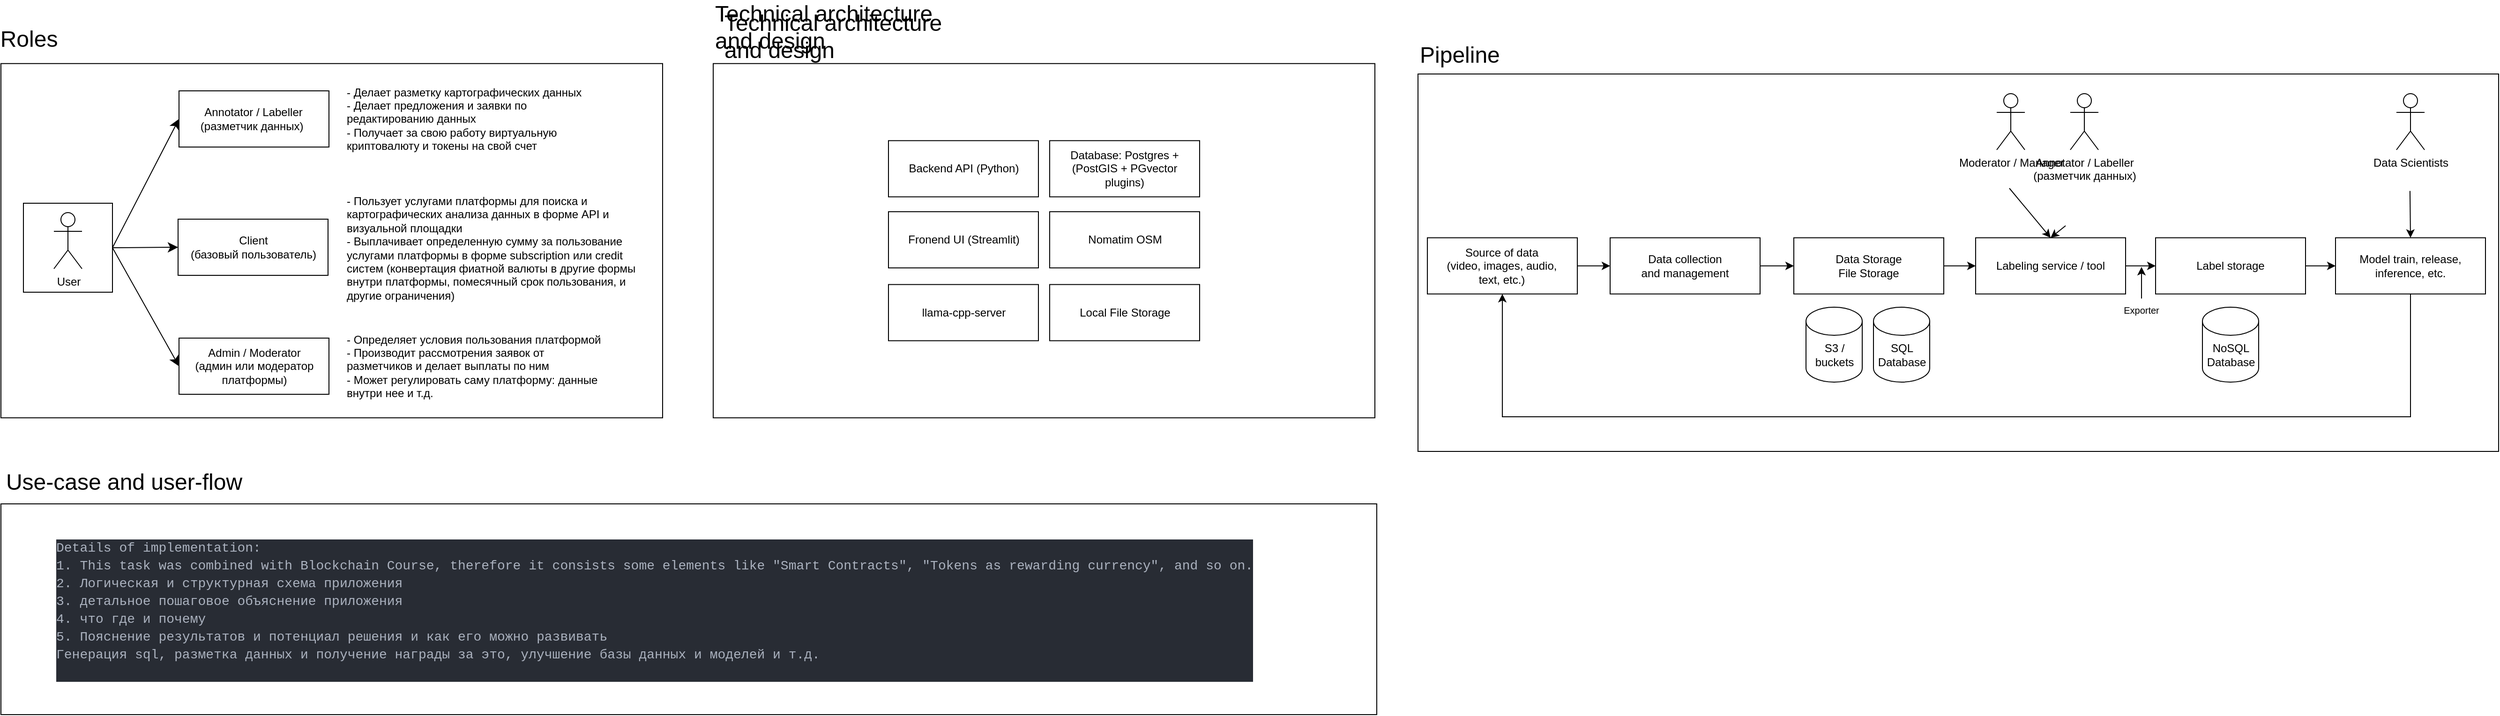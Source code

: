 <mxfile version="26.0.14">
  <diagram name="Страница — 1" id="zLqfHkKrL2y-IwMJ8A5e">
    <mxGraphModel dx="2087" dy="1268" grid="0" gridSize="10" guides="1" tooltips="1" connect="1" arrows="1" fold="1" page="0" pageScale="1" pageWidth="827" pageHeight="1169" math="0" shadow="0">
      <root>
        <mxCell id="0" />
        <mxCell id="1" parent="0" />
        <mxCell id="xgkGRnmD0GBrkPqOjQ8u-25" value="" style="rounded=0;whiteSpace=wrap;html=1;" parent="1" vertex="1">
          <mxGeometry x="-232" y="-142.13" width="706" height="378.25" as="geometry" />
        </mxCell>
        <mxCell id="xgkGRnmD0GBrkPqOjQ8u-1" value="" style="rounded=0;whiteSpace=wrap;html=1;" parent="1" vertex="1">
          <mxGeometry x="-208" y="7" width="95" height="95" as="geometry" />
        </mxCell>
        <mxCell id="xgkGRnmD0GBrkPqOjQ8u-2" value="Roles" style="text;strokeColor=none;fillColor=none;html=1;align=center;verticalAlign=middle;whiteSpace=wrap;rounded=0;fontSize=24;" parent="1" vertex="1">
          <mxGeometry x="-232" y="-183" width="60" height="30" as="geometry" />
        </mxCell>
        <mxCell id="xgkGRnmD0GBrkPqOjQ8u-4" value="User" style="shape=umlActor;verticalLabelPosition=bottom;verticalAlign=top;html=1;outlineConnect=0;" parent="1" vertex="1">
          <mxGeometry x="-175.5" y="17" width="30" height="60" as="geometry" />
        </mxCell>
        <mxCell id="xgkGRnmD0GBrkPqOjQ8u-8" value="" style="endArrow=classic;html=1;rounded=0;fontSize=12;startSize=8;endSize=8;curved=1;exitX=1;exitY=0.5;exitDx=0;exitDy=0;entryX=0;entryY=0.5;entryDx=0;entryDy=0;" parent="1" source="xgkGRnmD0GBrkPqOjQ8u-1" target="xgkGRnmD0GBrkPqOjQ8u-9" edge="1">
          <mxGeometry width="50" height="50" relative="1" as="geometry">
            <mxPoint x="33" y="-44" as="sourcePoint" />
            <mxPoint x="-46" y="-12" as="targetPoint" />
          </mxGeometry>
        </mxCell>
        <mxCell id="xgkGRnmD0GBrkPqOjQ8u-9" value="" style="rounded=0;whiteSpace=wrap;html=1;" parent="1" vertex="1">
          <mxGeometry x="-42" y="-113" width="160" height="60" as="geometry" />
        </mxCell>
        <mxCell id="xgkGRnmD0GBrkPqOjQ8u-10" value="" style="rounded=0;whiteSpace=wrap;html=1;" parent="1" vertex="1">
          <mxGeometry x="-43" y="24" width="160" height="60" as="geometry" />
        </mxCell>
        <mxCell id="xgkGRnmD0GBrkPqOjQ8u-12" value="Annotator /&amp;nbsp;Labeller&lt;div&gt;(разметчик данных)&amp;nbsp;&lt;/div&gt;" style="text;html=1;align=center;verticalAlign=middle;whiteSpace=wrap;rounded=0;" parent="1" vertex="1">
          <mxGeometry x="-25.5" y="-98" width="125" height="30" as="geometry" />
        </mxCell>
        <mxCell id="xgkGRnmD0GBrkPqOjQ8u-13" value="" style="rounded=0;whiteSpace=wrap;html=1;" parent="1" vertex="1">
          <mxGeometry x="-42" y="151" width="160" height="60" as="geometry" />
        </mxCell>
        <mxCell id="xgkGRnmD0GBrkPqOjQ8u-14" value="" style="endArrow=classic;html=1;rounded=0;fontSize=12;startSize=8;endSize=8;curved=1;exitX=1;exitY=0.5;exitDx=0;exitDy=0;entryX=0;entryY=0.5;entryDx=0;entryDy=0;" parent="1" source="xgkGRnmD0GBrkPqOjQ8u-1" target="xgkGRnmD0GBrkPqOjQ8u-10" edge="1">
          <mxGeometry width="50" height="50" relative="1" as="geometry">
            <mxPoint x="-96" y="26" as="sourcePoint" />
            <mxPoint x="-32" y="-34" as="targetPoint" />
          </mxGeometry>
        </mxCell>
        <mxCell id="xgkGRnmD0GBrkPqOjQ8u-15" value="Client&lt;div&gt;(базовый пользователь)&lt;/div&gt;" style="text;html=1;align=center;verticalAlign=middle;whiteSpace=wrap;rounded=0;" parent="1" vertex="1">
          <mxGeometry x="-35.25" y="39" width="144.5" height="30" as="geometry" />
        </mxCell>
        <mxCell id="xgkGRnmD0GBrkPqOjQ8u-17" value="Admin / Moderator&lt;div&gt;(админ или модератор платформы)&lt;/div&gt;" style="text;html=1;align=center;verticalAlign=middle;whiteSpace=wrap;rounded=0;" parent="1" vertex="1">
          <mxGeometry x="-34.25" y="166" width="144.5" height="30" as="geometry" />
        </mxCell>
        <mxCell id="xgkGRnmD0GBrkPqOjQ8u-20" value="" style="endArrow=classic;html=1;rounded=0;fontSize=12;startSize=8;endSize=8;curved=1;exitX=1;exitY=0.5;exitDx=0;exitDy=0;entryX=0;entryY=0.5;entryDx=0;entryDy=0;" parent="1" source="xgkGRnmD0GBrkPqOjQ8u-1" target="xgkGRnmD0GBrkPqOjQ8u-13" edge="1">
          <mxGeometry width="50" height="50" relative="1" as="geometry">
            <mxPoint x="-88" y="33" as="sourcePoint" />
            <mxPoint x="-33" y="33" as="targetPoint" />
          </mxGeometry>
        </mxCell>
        <mxCell id="xgkGRnmD0GBrkPqOjQ8u-21" value="- Делает разметку картографических данных&lt;div&gt;- Делает предложения и заявки по редактированию данных&lt;/div&gt;&lt;div&gt;- Получает за свою работу виртуальную криптовалюту и токены на свой счет&lt;/div&gt;" style="text;html=1;align=left;verticalAlign=middle;whiteSpace=wrap;rounded=0;" parent="1" vertex="1">
          <mxGeometry x="135" y="-127" width="278" height="88" as="geometry" />
        </mxCell>
        <mxCell id="xgkGRnmD0GBrkPqOjQ8u-22" value="- Пользует услугами платформы для поиска и картографических анализа данных в форме API и визуальной площадки&lt;div&gt;&lt;span style=&quot;background-color: transparent; color: light-dark(rgb(0, 0, 0), rgb(255, 255, 255));&quot;&gt;- Выплачивает определенную сумму за пользование услугами платформы в форме&amp;nbsp;&lt;/span&gt;&lt;span style=&quot;background-color: transparent;&quot;&gt;subscription или credit систем (конвертация фиатной валюты в другие формы внутри платформы, помесячный срок пользования, и другие ограничения)&lt;/span&gt;&lt;/div&gt;" style="text;html=1;align=left;verticalAlign=middle;whiteSpace=wrap;rounded=0;" parent="1" vertex="1">
          <mxGeometry x="135" y="-10.75" width="326" height="130.5" as="geometry" />
        </mxCell>
        <mxCell id="xgkGRnmD0GBrkPqOjQ8u-23" value="- Определяет условия пользования платформой&lt;div&gt;- Производит рассмотрения заявок от разметчиков и делает выплаты по ним&lt;/div&gt;&lt;div&gt;- Может регулировать саму платформу: данные внутри нее и т.д.&lt;/div&gt;" style="text;html=1;align=left;verticalAlign=middle;whiteSpace=wrap;rounded=0;" parent="1" vertex="1">
          <mxGeometry x="135" y="137" width="278" height="88" as="geometry" />
        </mxCell>
        <mxCell id="xgkGRnmD0GBrkPqOjQ8u-42" value="" style="rounded=0;whiteSpace=wrap;html=1;" parent="1" vertex="1">
          <mxGeometry x="-232" y="328" width="1468" height="225" as="geometry" />
        </mxCell>
        <mxCell id="xgkGRnmD0GBrkPqOjQ8u-44" value="Use-case and user-flow" style="text;strokeColor=none;fillColor=none;html=1;align=center;verticalAlign=middle;whiteSpace=wrap;rounded=0;fontSize=24;" parent="1" vertex="1">
          <mxGeometry x="-232" y="290" width="263" height="30" as="geometry" />
        </mxCell>
        <mxCell id="xgkGRnmD0GBrkPqOjQ8u-74" value="" style="rounded=0;whiteSpace=wrap;html=1;" parent="1" vertex="1">
          <mxGeometry x="528" y="-142.13" width="706" height="378.25" as="geometry" />
        </mxCell>
        <mxCell id="xgkGRnmD0GBrkPqOjQ8u-76" value="Technical architecture and design&amp;nbsp;" style="text;strokeColor=none;fillColor=none;html=1;align=left;verticalAlign=middle;whiteSpace=wrap;rounded=0;fontSize=24;" parent="1" vertex="1">
          <mxGeometry x="528" y="-196" width="271" height="30" as="geometry" />
        </mxCell>
        <mxCell id="xgkGRnmD0GBrkPqOjQ8u-91" value="" style="rounded=0;whiteSpace=wrap;html=1;" parent="1" vertex="1">
          <mxGeometry x="887" y="16.05" width="160" height="60" as="geometry" />
        </mxCell>
        <mxCell id="xgkGRnmD0GBrkPqOjQ8u-92" value="Nomatim OSM" style="text;html=1;align=center;verticalAlign=middle;whiteSpace=wrap;rounded=0;" parent="1" vertex="1">
          <mxGeometry x="904.5" y="31.05" width="125" height="30" as="geometry" />
        </mxCell>
        <mxCell id="xgkGRnmD0GBrkPqOjQ8u-93" value="" style="rounded=0;whiteSpace=wrap;html=1;" parent="1" vertex="1">
          <mxGeometry x="887" y="-59.82" width="160" height="60" as="geometry" />
        </mxCell>
        <mxCell id="xgkGRnmD0GBrkPqOjQ8u-94" value="Database:&amp;nbsp;&lt;span style=&quot;background-color: transparent; color: light-dark(rgb(0, 0, 0), rgb(255, 255, 255));&quot;&gt;Postgres + (PostGIS + PGvector plugins)&lt;/span&gt;" style="text;html=1;align=center;verticalAlign=middle;whiteSpace=wrap;rounded=0;" parent="1" vertex="1">
          <mxGeometry x="899" y="-52.32" width="136" height="45" as="geometry" />
        </mxCell>
        <mxCell id="xgkGRnmD0GBrkPqOjQ8u-95" value="" style="rounded=0;whiteSpace=wrap;html=1;" parent="1" vertex="1">
          <mxGeometry x="715" y="-59.82" width="160" height="60" as="geometry" />
        </mxCell>
        <mxCell id="xgkGRnmD0GBrkPqOjQ8u-98" value="" style="rounded=0;whiteSpace=wrap;html=1;" parent="1" vertex="1">
          <mxGeometry x="887" y="93.8" width="160" height="60" as="geometry" />
        </mxCell>
        <mxCell id="xgkGRnmD0GBrkPqOjQ8u-99" value="Local File Storage" style="text;html=1;align=center;verticalAlign=middle;whiteSpace=wrap;rounded=0;" parent="1" vertex="1">
          <mxGeometry x="903.75" y="108.8" width="126.5" height="30" as="geometry" />
        </mxCell>
        <mxCell id="xgkGRnmD0GBrkPqOjQ8u-100" value="Backend API (Python)" style="text;html=1;align=center;verticalAlign=middle;whiteSpace=wrap;rounded=0;" parent="1" vertex="1">
          <mxGeometry x="731.75" y="-44.82" width="126.5" height="30" as="geometry" />
        </mxCell>
        <mxCell id="xgkGRnmD0GBrkPqOjQ8u-101" value="" style="rounded=0;whiteSpace=wrap;html=1;" parent="1" vertex="1">
          <mxGeometry x="715" y="16.05" width="160" height="60" as="geometry" />
        </mxCell>
        <mxCell id="xgkGRnmD0GBrkPqOjQ8u-102" value="Fronend UI (Streamlit)" style="text;html=1;align=center;verticalAlign=middle;whiteSpace=wrap;rounded=0;" parent="1" vertex="1">
          <mxGeometry x="731.75" y="31.05" width="126.5" height="30" as="geometry" />
        </mxCell>
        <mxCell id="xgkGRnmD0GBrkPqOjQ8u-104" value="" style="rounded=0;whiteSpace=wrap;html=1;" parent="1" vertex="1">
          <mxGeometry x="715" y="93.8" width="160" height="60" as="geometry" />
        </mxCell>
        <mxCell id="xgkGRnmD0GBrkPqOjQ8u-105" value="llama-cpp-server" style="text;html=1;align=center;verticalAlign=middle;whiteSpace=wrap;rounded=0;" parent="1" vertex="1">
          <mxGeometry x="732.5" y="108.8" width="125" height="30" as="geometry" />
        </mxCell>
        <mxCell id="j_D9FWfhNYfgHeY-m52j-1" value="&lt;div style=&quot;color: #abb2bf;background-color: #282c34;font-family: Consolas, &#39;Courier New&#39;, monospace;font-weight: normal;font-size: 14px;line-height: 19px;white-space: pre;&quot;&gt;&lt;div&gt;&lt;span style=&quot;color: #abb2bf;&quot;&gt;Details of implementation:&lt;/span&gt;&lt;/div&gt;&lt;div&gt;&lt;span style=&quot;color: #abb2bf;&quot;&gt;1.&lt;/span&gt;&lt;span style=&quot;color: #abb2bf;&quot;&gt; This task was combined with Blockchain Course, therefore it consists some elements like &quot;Smart Contracts&quot;, &quot;Tokens as rewarding currency&quot;, and so on.&lt;/span&gt;&lt;/div&gt;&lt;div&gt;&lt;span style=&quot;color: #abb2bf;&quot;&gt;2.&lt;/span&gt;&lt;span style=&quot;color: #abb2bf;&quot;&gt; Логическая и структурная схема приложения&lt;/span&gt;&lt;/div&gt;&lt;div&gt;&lt;span style=&quot;color: #abb2bf;&quot;&gt;3.&lt;/span&gt;&lt;span style=&quot;color: #abb2bf;&quot;&gt; детальное пошаговое объяснение приложения&lt;/span&gt;&lt;/div&gt;&lt;div&gt;&lt;span style=&quot;color: #abb2bf;&quot;&gt;4.&lt;/span&gt;&lt;span style=&quot;color: #abb2bf;&quot;&gt; что где и почему&lt;/span&gt;&lt;/div&gt;&lt;div&gt;&lt;span style=&quot;color: #abb2bf;&quot;&gt;5.&lt;/span&gt;&lt;span style=&quot;color: #abb2bf;&quot;&gt; Пояснение результатов и потенциал решения и как его можно развивать&lt;/span&gt;&lt;/div&gt;&lt;div&gt;&lt;span style=&quot;color: #abb2bf;&quot;&gt;Генерация sql, разметка данных и получение награды за это, улучшение базы данных и моделей и т.д.&lt;/span&gt;&lt;/div&gt;&lt;br&gt;&lt;/div&gt;" style="text;whiteSpace=wrap;html=1;" parent="1" vertex="1">
          <mxGeometry x="-175.5" y="359" width="463" height="172" as="geometry" />
        </mxCell>
        <mxCell id="iq39xllaPWH8y2QqXwog-23" value="Technical architecture and design&amp;nbsp;" style="text;strokeColor=none;fillColor=none;html=1;align=left;verticalAlign=middle;whiteSpace=wrap;rounded=0;fontSize=24;" vertex="1" parent="1">
          <mxGeometry x="538" y="-186" width="271" height="30" as="geometry" />
        </mxCell>
        <mxCell id="iq39xllaPWH8y2QqXwog-47" value="" style="group" vertex="1" connectable="0" parent="1">
          <mxGeometry x="1280" y="-166" width="1153" height="438" as="geometry" />
        </mxCell>
        <mxCell id="iq39xllaPWH8y2QqXwog-22" value="" style="rounded=0;whiteSpace=wrap;html=1;" vertex="1" parent="iq39xllaPWH8y2QqXwog-47">
          <mxGeometry y="35" width="1153" height="403" as="geometry" />
        </mxCell>
        <mxCell id="iq39xllaPWH8y2QqXwog-1" value="" style="rounded=0;whiteSpace=wrap;html=1;" vertex="1" parent="iq39xllaPWH8y2QqXwog-47">
          <mxGeometry x="10" y="209.87" width="160" height="60" as="geometry" />
        </mxCell>
        <mxCell id="iq39xllaPWH8y2QqXwog-2" value="Source of data&lt;div&gt;(video, images, audio, text, etc.)&lt;/div&gt;" style="text;html=1;align=center;verticalAlign=middle;whiteSpace=wrap;rounded=0;" vertex="1" parent="iq39xllaPWH8y2QqXwog-47">
          <mxGeometry x="26.5" y="224.87" width="125" height="30" as="geometry" />
        </mxCell>
        <mxCell id="iq39xllaPWH8y2QqXwog-3" value="Data collection&lt;div&gt;and&amp;nbsp;&lt;span style=&quot;background-color: transparent; color: light-dark(rgb(0, 0, 0), rgb(255, 255, 255));&quot;&gt;management&lt;/span&gt;&lt;/div&gt;" style="rounded=0;whiteSpace=wrap;html=1;" vertex="1" parent="iq39xllaPWH8y2QqXwog-47">
          <mxGeometry x="205" y="209.87" width="160" height="60" as="geometry" />
        </mxCell>
        <mxCell id="iq39xllaPWH8y2QqXwog-4" value="" style="endArrow=classic;html=1;rounded=0;exitX=1;exitY=0.5;exitDx=0;exitDy=0;entryX=0;entryY=0.5;entryDx=0;entryDy=0;" edge="1" parent="iq39xllaPWH8y2QqXwog-47" source="iq39xllaPWH8y2QqXwog-1" target="iq39xllaPWH8y2QqXwog-3">
          <mxGeometry width="50" height="50" relative="1" as="geometry">
            <mxPoint x="349" y="330" as="sourcePoint" />
            <mxPoint x="399" y="280" as="targetPoint" />
          </mxGeometry>
        </mxCell>
        <mxCell id="iq39xllaPWH8y2QqXwog-6" value="Data Storage&lt;div&gt;File Storage&lt;/div&gt;" style="rounded=0;whiteSpace=wrap;html=1;" vertex="1" parent="iq39xllaPWH8y2QqXwog-47">
          <mxGeometry x="401" y="209.87" width="160" height="60" as="geometry" />
        </mxCell>
        <mxCell id="iq39xllaPWH8y2QqXwog-7" value="" style="endArrow=classic;html=1;rounded=0;exitX=1;exitY=0.5;exitDx=0;exitDy=0;entryX=0;entryY=0.5;entryDx=0;entryDy=0;" edge="1" parent="iq39xllaPWH8y2QqXwog-47" source="iq39xllaPWH8y2QqXwog-3" target="iq39xllaPWH8y2QqXwog-6">
          <mxGeometry width="50" height="50" relative="1" as="geometry">
            <mxPoint x="349" y="330" as="sourcePoint" />
            <mxPoint x="399" y="280" as="targetPoint" />
          </mxGeometry>
        </mxCell>
        <mxCell id="iq39xllaPWH8y2QqXwog-8" value="" style="shape=cylinder3;whiteSpace=wrap;html=1;boundedLbl=1;backgroundOutline=1;size=15;" vertex="1" parent="iq39xllaPWH8y2QqXwog-47">
          <mxGeometry x="414" y="284" width="60" height="80" as="geometry" />
        </mxCell>
        <mxCell id="iq39xllaPWH8y2QqXwog-10" value="S3 / buckets" style="text;html=1;align=center;verticalAlign=middle;whiteSpace=wrap;rounded=0;" vertex="1" parent="iq39xllaPWH8y2QqXwog-47">
          <mxGeometry x="428.5" y="320" width="31" height="30" as="geometry" />
        </mxCell>
        <mxCell id="iq39xllaPWH8y2QqXwog-11" value="" style="shape=cylinder3;whiteSpace=wrap;html=1;boundedLbl=1;backgroundOutline=1;size=15;" vertex="1" parent="iq39xllaPWH8y2QqXwog-47">
          <mxGeometry x="486" y="284" width="60" height="80" as="geometry" />
        </mxCell>
        <mxCell id="iq39xllaPWH8y2QqXwog-12" value="&lt;div&gt;SQL&lt;/div&gt;&lt;div&gt;Database&lt;/div&gt;" style="text;html=1;align=center;verticalAlign=middle;whiteSpace=wrap;rounded=0;" vertex="1" parent="iq39xllaPWH8y2QqXwog-47">
          <mxGeometry x="487" y="320" width="59" height="30" as="geometry" />
        </mxCell>
        <mxCell id="iq39xllaPWH8y2QqXwog-15" value="&lt;span style=&quot;text-wrap-mode: wrap;&quot;&gt;Moderator / Manager&lt;/span&gt;" style="shape=umlActor;verticalLabelPosition=bottom;verticalAlign=top;html=1;outlineConnect=0;" vertex="1" parent="iq39xllaPWH8y2QqXwog-47">
          <mxGeometry x="617.5" y="56" width="30" height="60" as="geometry" />
        </mxCell>
        <mxCell id="iq39xllaPWH8y2QqXwog-16" value="Labeling service / tool" style="rounded=0;whiteSpace=wrap;html=1;" vertex="1" parent="iq39xllaPWH8y2QqXwog-47">
          <mxGeometry x="595" y="209.87" width="160" height="60" as="geometry" />
        </mxCell>
        <mxCell id="iq39xllaPWH8y2QqXwog-17" value="" style="endArrow=classic;html=1;rounded=0;exitX=1;exitY=0.5;exitDx=0;exitDy=0;entryX=0;entryY=0.5;entryDx=0;entryDy=0;" edge="1" parent="iq39xllaPWH8y2QqXwog-47" source="iq39xllaPWH8y2QqXwog-6" target="iq39xllaPWH8y2QqXwog-16">
          <mxGeometry width="50" height="50" relative="1" as="geometry">
            <mxPoint x="375" y="250" as="sourcePoint" />
            <mxPoint x="411" y="250" as="targetPoint" />
          </mxGeometry>
        </mxCell>
        <mxCell id="iq39xllaPWH8y2QqXwog-18" value="&lt;span style=&quot;text-wrap-mode: wrap;&quot;&gt;Annotator /&amp;nbsp;Labeller&lt;/span&gt;&lt;div style=&quot;text-wrap-mode: wrap;&quot;&gt;(разметчик данных)&lt;/div&gt;&lt;div style=&quot;text-wrap-mode: wrap;&quot;&gt;&amp;nbsp;&lt;/div&gt;" style="shape=umlActor;verticalLabelPosition=bottom;verticalAlign=top;html=1;outlineConnect=0;" vertex="1" parent="iq39xllaPWH8y2QqXwog-47">
          <mxGeometry x="696" y="56" width="30" height="60" as="geometry" />
        </mxCell>
        <mxCell id="iq39xllaPWH8y2QqXwog-20" value="" style="endArrow=classic;html=1;rounded=0;entryX=0.5;entryY=0;entryDx=0;entryDy=0;" edge="1" parent="iq39xllaPWH8y2QqXwog-47" target="iq39xllaPWH8y2QqXwog-16">
          <mxGeometry width="50" height="50" relative="1" as="geometry">
            <mxPoint x="631" y="157" as="sourcePoint" />
            <mxPoint x="491" y="201" as="targetPoint" />
          </mxGeometry>
        </mxCell>
        <mxCell id="iq39xllaPWH8y2QqXwog-21" value="" style="endArrow=classic;html=1;rounded=0;entryX=0.5;entryY=0;entryDx=0;entryDy=0;" edge="1" parent="iq39xllaPWH8y2QqXwog-47" target="iq39xllaPWH8y2QqXwog-16">
          <mxGeometry width="50" height="50" relative="1" as="geometry">
            <mxPoint x="691" y="197" as="sourcePoint" />
            <mxPoint x="685" y="220" as="targetPoint" />
          </mxGeometry>
        </mxCell>
        <mxCell id="iq39xllaPWH8y2QqXwog-24" value="Pipeline" style="text;strokeColor=none;fillColor=none;html=1;align=left;verticalAlign=middle;whiteSpace=wrap;rounded=0;fontSize=24;" vertex="1" parent="iq39xllaPWH8y2QqXwog-47">
          <mxGeometry width="271" height="30" as="geometry" />
        </mxCell>
        <mxCell id="iq39xllaPWH8y2QqXwog-25" value="Label storage" style="rounded=0;whiteSpace=wrap;html=1;" vertex="1" parent="iq39xllaPWH8y2QqXwog-47">
          <mxGeometry x="787" y="209.87" width="160" height="60" as="geometry" />
        </mxCell>
        <mxCell id="iq39xllaPWH8y2QqXwog-26" value="" style="endArrow=classic;html=1;rounded=0;exitX=1;exitY=0.5;exitDx=0;exitDy=0;entryX=0;entryY=0.5;entryDx=0;entryDy=0;" edge="1" parent="iq39xllaPWH8y2QqXwog-47" source="iq39xllaPWH8y2QqXwog-16" target="iq39xllaPWH8y2QqXwog-25">
          <mxGeometry width="50" height="50" relative="1" as="geometry">
            <mxPoint x="571" y="250" as="sourcePoint" />
            <mxPoint x="605" y="250" as="targetPoint" />
          </mxGeometry>
        </mxCell>
        <mxCell id="iq39xllaPWH8y2QqXwog-27" value="" style="shape=cylinder3;whiteSpace=wrap;html=1;boundedLbl=1;backgroundOutline=1;size=15;" vertex="1" parent="iq39xllaPWH8y2QqXwog-47">
          <mxGeometry x="837" y="284" width="60" height="80" as="geometry" />
        </mxCell>
        <mxCell id="iq39xllaPWH8y2QqXwog-28" value="NoSQL&lt;br&gt;&lt;div&gt;Database&lt;/div&gt;" style="text;html=1;align=center;verticalAlign=middle;whiteSpace=wrap;rounded=0;" vertex="1" parent="iq39xllaPWH8y2QqXwog-47">
          <mxGeometry x="838" y="320" width="59" height="30" as="geometry" />
        </mxCell>
        <mxCell id="iq39xllaPWH8y2QqXwog-29" value="Model train, release, inference, etc." style="rounded=0;whiteSpace=wrap;html=1;" vertex="1" parent="iq39xllaPWH8y2QqXwog-47">
          <mxGeometry x="979" y="209.87" width="160" height="60" as="geometry" />
        </mxCell>
        <mxCell id="iq39xllaPWH8y2QqXwog-30" value="" style="endArrow=classic;html=1;rounded=0;exitX=1;exitY=0.5;exitDx=0;exitDy=0;entryX=0;entryY=0.5;entryDx=0;entryDy=0;" edge="1" parent="iq39xllaPWH8y2QqXwog-47" source="iq39xllaPWH8y2QqXwog-25" target="iq39xllaPWH8y2QqXwog-29">
          <mxGeometry width="50" height="50" relative="1" as="geometry">
            <mxPoint x="765" y="250" as="sourcePoint" />
            <mxPoint x="797" y="250" as="targetPoint" />
          </mxGeometry>
        </mxCell>
        <mxCell id="iq39xllaPWH8y2QqXwog-41" value="" style="edgeStyle=orthogonalEdgeStyle;rounded=0;orthogonalLoop=1;jettySize=auto;html=1;exitX=0.5;exitY=1;exitDx=0;exitDy=0;entryX=0.5;entryY=1;entryDx=0;entryDy=0;" edge="1" parent="iq39xllaPWH8y2QqXwog-47" source="iq39xllaPWH8y2QqXwog-29" target="iq39xllaPWH8y2QqXwog-1">
          <mxGeometry relative="1" as="geometry">
            <mxPoint x="447" y="511" as="targetPoint" />
            <Array as="points">
              <mxPoint x="1059" y="401" />
              <mxPoint x="90" y="401" />
            </Array>
          </mxGeometry>
        </mxCell>
        <mxCell id="iq39xllaPWH8y2QqXwog-42" value="&lt;span style=&quot;text-wrap-mode: wrap;&quot;&gt;Data Scientists&lt;/span&gt;" style="shape=umlActor;verticalLabelPosition=bottom;verticalAlign=top;html=1;outlineConnect=0;" vertex="1" parent="iq39xllaPWH8y2QqXwog-47">
          <mxGeometry x="1044" y="56" width="30" height="60" as="geometry" />
        </mxCell>
        <mxCell id="iq39xllaPWH8y2QqXwog-44" value="" style="endArrow=classic;html=1;rounded=0;entryX=0.5;entryY=0;entryDx=0;entryDy=0;exitX=0.918;exitY=0.31;exitDx=0;exitDy=0;exitPerimeter=0;" edge="1" parent="iq39xllaPWH8y2QqXwog-47" source="iq39xllaPWH8y2QqXwog-22" target="iq39xllaPWH8y2QqXwog-29">
          <mxGeometry width="50" height="50" relative="1" as="geometry">
            <mxPoint x="641" y="167" as="sourcePoint" />
            <mxPoint x="685" y="220" as="targetPoint" />
          </mxGeometry>
        </mxCell>
        <mxCell id="iq39xllaPWH8y2QqXwog-45" value="Exporter" style="text;whiteSpace=wrap;html=1;align=center;fontSize=10;" vertex="1" parent="iq39xllaPWH8y2QqXwog-47">
          <mxGeometry x="752" y="274.8" width="40" height="23.2" as="geometry" />
        </mxCell>
        <mxCell id="iq39xllaPWH8y2QqXwog-46" value="" style="endArrow=classic;html=1;rounded=0;exitX=0.5;exitY=0;exitDx=0;exitDy=0;" edge="1" parent="iq39xllaPWH8y2QqXwog-47" source="iq39xllaPWH8y2QqXwog-45">
          <mxGeometry width="50" height="50" relative="1" as="geometry">
            <mxPoint x="656" y="331" as="sourcePoint" />
            <mxPoint x="772" y="241" as="targetPoint" />
          </mxGeometry>
        </mxCell>
      </root>
    </mxGraphModel>
  </diagram>
</mxfile>
